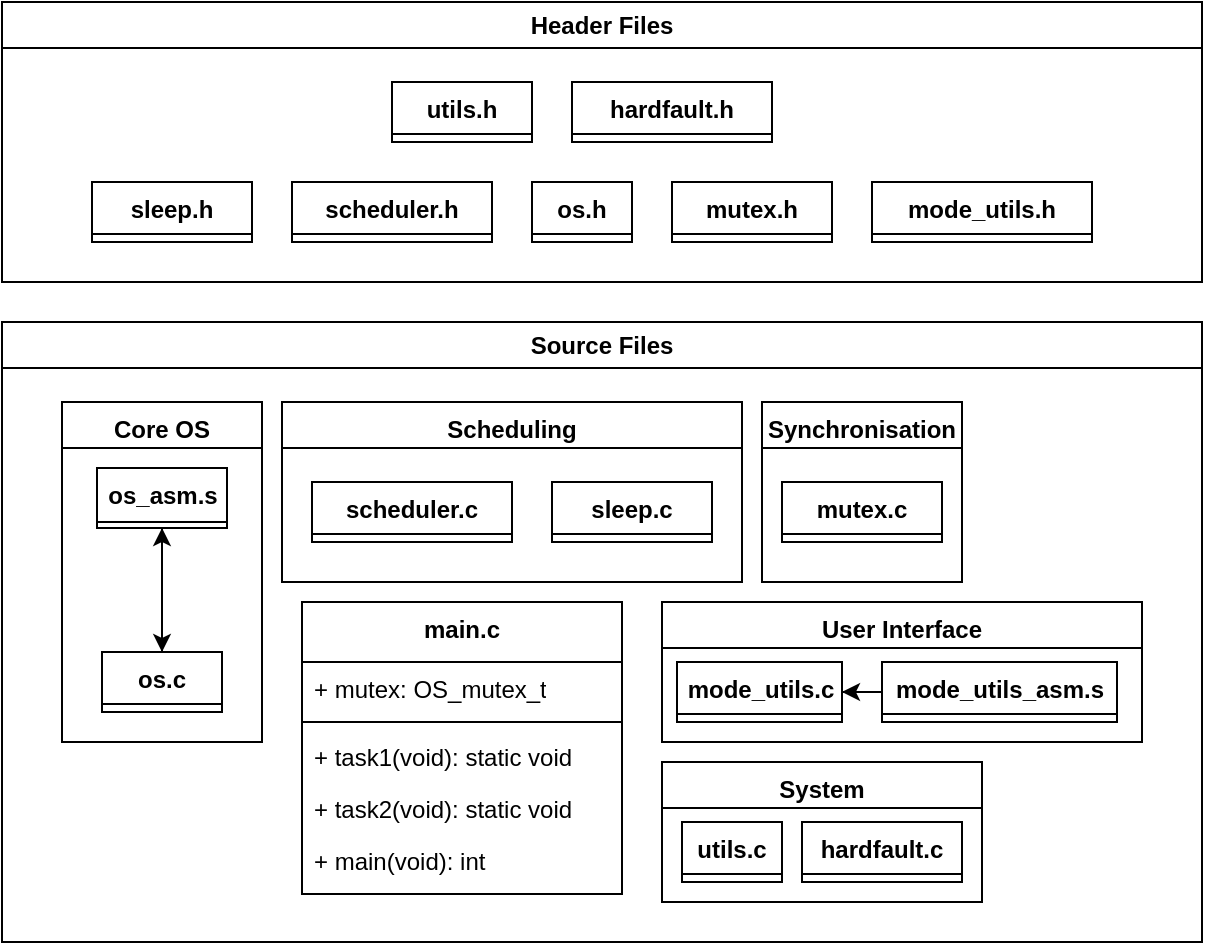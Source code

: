 <mxfile version="26.0.6">
  <diagram name="Page-1" id="c4acf3e9-155e-7222-9cf6-157b1a14988f">
    <mxGraphModel dx="168" dy="622" grid="1" gridSize="10" guides="1" tooltips="1" connect="1" arrows="1" fold="1" page="1" pageScale="1" pageWidth="850" pageHeight="1100" background="none" math="0" shadow="0">
      <root>
        <mxCell id="0" />
        <mxCell id="1" parent="0" />
        <mxCell id="zTwoh0Io31YvO2Zmua4J-13" value="Header Files" style="swimlane;whiteSpace=wrap;html=1;" vertex="1" parent="1">
          <mxGeometry x="880" y="40" width="600" height="140" as="geometry" />
        </mxCell>
        <mxCell id="zTwoh0Io31YvO2Zmua4J-14" value="os.h" style="swimlane;fontStyle=1;align=center;verticalAlign=top;childLayout=stackLayout;horizontal=1;startSize=26;horizontalStack=0;resizeParent=1;resizeParentMax=0;resizeLast=0;collapsible=1;marginBottom=0;whiteSpace=wrap;html=1;" vertex="1" collapsed="1" parent="zTwoh0Io31YvO2Zmua4J-13">
          <mxGeometry x="265" y="90" width="50" height="30" as="geometry">
            <mxRectangle x="130" y="130" width="160" height="120" as="alternateBounds" />
          </mxGeometry>
        </mxCell>
        <mxCell id="zTwoh0Io31YvO2Zmua4J-15" value="+ typedef: type" style="text;strokeColor=none;fillColor=none;align=left;verticalAlign=top;spacingLeft=4;spacingRight=4;overflow=hidden;rotatable=0;points=[[0,0.5],[1,0.5]];portConstraint=eastwest;whiteSpace=wrap;html=1;" vertex="1" parent="zTwoh0Io31YvO2Zmua4J-14">
          <mxGeometry y="26" width="160" height="26" as="geometry" />
        </mxCell>
        <mxCell id="zTwoh0Io31YvO2Zmua4J-16" value="" style="line;strokeWidth=1;fillColor=none;align=left;verticalAlign=middle;spacingTop=-1;spacingLeft=3;spacingRight=3;rotatable=0;labelPosition=right;points=[];portConstraint=eastwest;strokeColor=inherit;" vertex="1" parent="zTwoh0Io31YvO2Zmua4J-14">
          <mxGeometry y="52" width="160" height="8" as="geometry" />
        </mxCell>
        <mxCell id="zTwoh0Io31YvO2Zmua4J-17" value="+ function(type): type" style="text;strokeColor=none;fillColor=none;align=left;verticalAlign=top;spacingLeft=4;spacingRight=4;overflow=hidden;rotatable=0;points=[[0,0.5],[1,0.5]];portConstraint=eastwest;whiteSpace=wrap;html=1;" vertex="1" parent="zTwoh0Io31YvO2Zmua4J-14">
          <mxGeometry y="60" width="160" height="26" as="geometry" />
        </mxCell>
        <mxCell id="zTwoh0Io31YvO2Zmua4J-18" value="" style="line;strokeWidth=1;fillColor=none;align=left;verticalAlign=middle;spacingTop=-1;spacingLeft=3;spacingRight=3;rotatable=0;labelPosition=right;points=[];portConstraint=eastwest;strokeColor=inherit;" vertex="1" parent="zTwoh0Io31YvO2Zmua4J-14">
          <mxGeometry y="86" width="160" height="8" as="geometry" />
        </mxCell>
        <mxCell id="zTwoh0Io31YvO2Zmua4J-19" value="+ macro: name" style="text;strokeColor=none;fillColor=none;align=left;verticalAlign=top;spacingLeft=4;spacingRight=4;overflow=hidden;rotatable=0;points=[[0,0.5],[1,0.5]];portConstraint=eastwest;whiteSpace=wrap;html=1;" vertex="1" parent="zTwoh0Io31YvO2Zmua4J-14">
          <mxGeometry y="94" width="160" height="26" as="geometry" />
        </mxCell>
        <mxCell id="zTwoh0Io31YvO2Zmua4J-20" value="sleep.h" style="swimlane;fontStyle=1;align=center;verticalAlign=top;childLayout=stackLayout;horizontal=1;startSize=26;horizontalStack=0;resizeParent=1;resizeParentMax=0;resizeLast=0;collapsible=1;marginBottom=0;whiteSpace=wrap;html=1;" vertex="1" collapsed="1" parent="zTwoh0Io31YvO2Zmua4J-13">
          <mxGeometry x="45" y="90" width="80" height="30" as="geometry">
            <mxRectangle x="320" y="130" width="160" height="120" as="alternateBounds" />
          </mxGeometry>
        </mxCell>
        <mxCell id="zTwoh0Io31YvO2Zmua4J-21" value="+ typedef: type" style="text;strokeColor=none;fillColor=none;align=left;verticalAlign=top;spacingLeft=4;spacingRight=4;overflow=hidden;rotatable=0;points=[[0,0.5],[1,0.5]];portConstraint=eastwest;whiteSpace=wrap;html=1;" vertex="1" parent="zTwoh0Io31YvO2Zmua4J-20">
          <mxGeometry y="26" width="160" height="26" as="geometry" />
        </mxCell>
        <mxCell id="zTwoh0Io31YvO2Zmua4J-22" value="" style="line;strokeWidth=1;fillColor=none;align=left;verticalAlign=middle;spacingTop=-1;spacingLeft=3;spacingRight=3;rotatable=0;labelPosition=right;points=[];portConstraint=eastwest;strokeColor=inherit;" vertex="1" parent="zTwoh0Io31YvO2Zmua4J-20">
          <mxGeometry y="52" width="160" height="8" as="geometry" />
        </mxCell>
        <mxCell id="zTwoh0Io31YvO2Zmua4J-23" value="+ function(type): type" style="text;strokeColor=none;fillColor=none;align=left;verticalAlign=top;spacingLeft=4;spacingRight=4;overflow=hidden;rotatable=0;points=[[0,0.5],[1,0.5]];portConstraint=eastwest;whiteSpace=wrap;html=1;" vertex="1" parent="zTwoh0Io31YvO2Zmua4J-20">
          <mxGeometry y="60" width="160" height="26" as="geometry" />
        </mxCell>
        <mxCell id="zTwoh0Io31YvO2Zmua4J-24" value="" style="line;strokeWidth=1;fillColor=none;align=left;verticalAlign=middle;spacingTop=-1;spacingLeft=3;spacingRight=3;rotatable=0;labelPosition=right;points=[];portConstraint=eastwest;strokeColor=inherit;" vertex="1" parent="zTwoh0Io31YvO2Zmua4J-20">
          <mxGeometry y="86" width="160" height="8" as="geometry" />
        </mxCell>
        <mxCell id="zTwoh0Io31YvO2Zmua4J-25" value="+ macro: name" style="text;strokeColor=none;fillColor=none;align=left;verticalAlign=top;spacingLeft=4;spacingRight=4;overflow=hidden;rotatable=0;points=[[0,0.5],[1,0.5]];portConstraint=eastwest;whiteSpace=wrap;html=1;" vertex="1" parent="zTwoh0Io31YvO2Zmua4J-20">
          <mxGeometry y="94" width="160" height="26" as="geometry" />
        </mxCell>
        <mxCell id="zTwoh0Io31YvO2Zmua4J-26" value="scheduler.h" style="swimlane;fontStyle=1;align=center;verticalAlign=top;childLayout=stackLayout;horizontal=1;startSize=26;horizontalStack=0;resizeParent=1;resizeParentMax=0;resizeLast=0;collapsible=1;marginBottom=0;whiteSpace=wrap;html=1;" vertex="1" collapsed="1" parent="zTwoh0Io31YvO2Zmua4J-13">
          <mxGeometry x="145" y="90" width="100" height="30" as="geometry">
            <mxRectangle x="20" y="30" width="160" height="120" as="alternateBounds" />
          </mxGeometry>
        </mxCell>
        <mxCell id="zTwoh0Io31YvO2Zmua4J-27" value="+ typedef: type" style="text;strokeColor=none;fillColor=none;align=left;verticalAlign=top;spacingLeft=4;spacingRight=4;overflow=hidden;rotatable=0;points=[[0,0.5],[1,0.5]];portConstraint=eastwest;whiteSpace=wrap;html=1;" vertex="1" parent="zTwoh0Io31YvO2Zmua4J-26">
          <mxGeometry y="26" width="160" height="26" as="geometry" />
        </mxCell>
        <mxCell id="zTwoh0Io31YvO2Zmua4J-28" value="" style="line;strokeWidth=1;fillColor=none;align=left;verticalAlign=middle;spacingTop=-1;spacingLeft=3;spacingRight=3;rotatable=0;labelPosition=right;points=[];portConstraint=eastwest;strokeColor=inherit;" vertex="1" parent="zTwoh0Io31YvO2Zmua4J-26">
          <mxGeometry y="52" width="160" height="8" as="geometry" />
        </mxCell>
        <mxCell id="zTwoh0Io31YvO2Zmua4J-29" value="+ function(type): type" style="text;strokeColor=none;fillColor=none;align=left;verticalAlign=top;spacingLeft=4;spacingRight=4;overflow=hidden;rotatable=0;points=[[0,0.5],[1,0.5]];portConstraint=eastwest;whiteSpace=wrap;html=1;" vertex="1" parent="zTwoh0Io31YvO2Zmua4J-26">
          <mxGeometry y="60" width="160" height="26" as="geometry" />
        </mxCell>
        <mxCell id="zTwoh0Io31YvO2Zmua4J-30" value="" style="line;strokeWidth=1;fillColor=none;align=left;verticalAlign=middle;spacingTop=-1;spacingLeft=3;spacingRight=3;rotatable=0;labelPosition=right;points=[];portConstraint=eastwest;strokeColor=inherit;" vertex="1" parent="zTwoh0Io31YvO2Zmua4J-26">
          <mxGeometry y="86" width="160" height="8" as="geometry" />
        </mxCell>
        <mxCell id="zTwoh0Io31YvO2Zmua4J-31" value="+ macro: name" style="text;strokeColor=none;fillColor=none;align=left;verticalAlign=top;spacingLeft=4;spacingRight=4;overflow=hidden;rotatable=0;points=[[0,0.5],[1,0.5]];portConstraint=eastwest;whiteSpace=wrap;html=1;" vertex="1" parent="zTwoh0Io31YvO2Zmua4J-26">
          <mxGeometry y="94" width="160" height="26" as="geometry" />
        </mxCell>
        <mxCell id="zTwoh0Io31YvO2Zmua4J-32" value="mutex.h" style="swimlane;fontStyle=1;align=center;verticalAlign=top;childLayout=stackLayout;horizontal=1;startSize=26;horizontalStack=0;resizeParent=1;resizeParentMax=0;resizeLast=0;collapsible=1;marginBottom=0;whiteSpace=wrap;html=1;" vertex="1" collapsed="1" parent="zTwoh0Io31YvO2Zmua4J-13">
          <mxGeometry x="335" y="90" width="80" height="30" as="geometry">
            <mxRectangle x="520" y="130" width="160" height="120" as="alternateBounds" />
          </mxGeometry>
        </mxCell>
        <mxCell id="zTwoh0Io31YvO2Zmua4J-33" value="+ typedef: type" style="text;strokeColor=none;fillColor=none;align=left;verticalAlign=top;spacingLeft=4;spacingRight=4;overflow=hidden;rotatable=0;points=[[0,0.5],[1,0.5]];portConstraint=eastwest;whiteSpace=wrap;html=1;" vertex="1" parent="zTwoh0Io31YvO2Zmua4J-32">
          <mxGeometry y="26" width="160" height="26" as="geometry" />
        </mxCell>
        <mxCell id="zTwoh0Io31YvO2Zmua4J-34" value="" style="line;strokeWidth=1;fillColor=none;align=left;verticalAlign=middle;spacingTop=-1;spacingLeft=3;spacingRight=3;rotatable=0;labelPosition=right;points=[];portConstraint=eastwest;strokeColor=inherit;" vertex="1" parent="zTwoh0Io31YvO2Zmua4J-32">
          <mxGeometry y="52" width="160" height="8" as="geometry" />
        </mxCell>
        <mxCell id="zTwoh0Io31YvO2Zmua4J-35" value="+ function(type): type" style="text;strokeColor=none;fillColor=none;align=left;verticalAlign=top;spacingLeft=4;spacingRight=4;overflow=hidden;rotatable=0;points=[[0,0.5],[1,0.5]];portConstraint=eastwest;whiteSpace=wrap;html=1;" vertex="1" parent="zTwoh0Io31YvO2Zmua4J-32">
          <mxGeometry y="60" width="160" height="26" as="geometry" />
        </mxCell>
        <mxCell id="zTwoh0Io31YvO2Zmua4J-36" value="" style="line;strokeWidth=1;fillColor=none;align=left;verticalAlign=middle;spacingTop=-1;spacingLeft=3;spacingRight=3;rotatable=0;labelPosition=right;points=[];portConstraint=eastwest;strokeColor=inherit;" vertex="1" parent="zTwoh0Io31YvO2Zmua4J-32">
          <mxGeometry y="86" width="160" height="8" as="geometry" />
        </mxCell>
        <mxCell id="zTwoh0Io31YvO2Zmua4J-37" value="+ macro: name" style="text;strokeColor=none;fillColor=none;align=left;verticalAlign=top;spacingLeft=4;spacingRight=4;overflow=hidden;rotatable=0;points=[[0,0.5],[1,0.5]];portConstraint=eastwest;whiteSpace=wrap;html=1;" vertex="1" parent="zTwoh0Io31YvO2Zmua4J-32">
          <mxGeometry y="94" width="160" height="26" as="geometry" />
        </mxCell>
        <mxCell id="zTwoh0Io31YvO2Zmua4J-38" value="mode_utils.h" style="swimlane;fontStyle=1;align=center;verticalAlign=top;childLayout=stackLayout;horizontal=1;startSize=26;horizontalStack=0;resizeParent=1;resizeParentMax=0;resizeLast=0;collapsible=1;marginBottom=0;whiteSpace=wrap;html=1;" vertex="1" collapsed="1" parent="zTwoh0Io31YvO2Zmua4J-13">
          <mxGeometry x="435" y="90" width="110" height="30" as="geometry">
            <mxRectangle x="40" y="49" width="160" height="120" as="alternateBounds" />
          </mxGeometry>
        </mxCell>
        <mxCell id="zTwoh0Io31YvO2Zmua4J-39" value="+ typedef: type" style="text;strokeColor=none;fillColor=none;align=left;verticalAlign=top;spacingLeft=4;spacingRight=4;overflow=hidden;rotatable=0;points=[[0,0.5],[1,0.5]];portConstraint=eastwest;whiteSpace=wrap;html=1;" vertex="1" parent="zTwoh0Io31YvO2Zmua4J-38">
          <mxGeometry y="26" width="160" height="26" as="geometry" />
        </mxCell>
        <mxCell id="zTwoh0Io31YvO2Zmua4J-40" value="" style="line;strokeWidth=1;fillColor=none;align=left;verticalAlign=middle;spacingTop=-1;spacingLeft=3;spacingRight=3;rotatable=0;labelPosition=right;points=[];portConstraint=eastwest;strokeColor=inherit;" vertex="1" parent="zTwoh0Io31YvO2Zmua4J-38">
          <mxGeometry y="52" width="160" height="8" as="geometry" />
        </mxCell>
        <mxCell id="zTwoh0Io31YvO2Zmua4J-41" value="+ function(type): type" style="text;strokeColor=none;fillColor=none;align=left;verticalAlign=top;spacingLeft=4;spacingRight=4;overflow=hidden;rotatable=0;points=[[0,0.5],[1,0.5]];portConstraint=eastwest;whiteSpace=wrap;html=1;" vertex="1" parent="zTwoh0Io31YvO2Zmua4J-38">
          <mxGeometry y="60" width="160" height="26" as="geometry" />
        </mxCell>
        <mxCell id="zTwoh0Io31YvO2Zmua4J-42" value="" style="line;strokeWidth=1;fillColor=none;align=left;verticalAlign=middle;spacingTop=-1;spacingLeft=3;spacingRight=3;rotatable=0;labelPosition=right;points=[];portConstraint=eastwest;strokeColor=inherit;" vertex="1" parent="zTwoh0Io31YvO2Zmua4J-38">
          <mxGeometry y="86" width="160" height="8" as="geometry" />
        </mxCell>
        <mxCell id="zTwoh0Io31YvO2Zmua4J-43" value="+ macro: name" style="text;strokeColor=none;fillColor=none;align=left;verticalAlign=top;spacingLeft=4;spacingRight=4;overflow=hidden;rotatable=0;points=[[0,0.5],[1,0.5]];portConstraint=eastwest;whiteSpace=wrap;html=1;" vertex="1" parent="zTwoh0Io31YvO2Zmua4J-38">
          <mxGeometry y="94" width="160" height="26" as="geometry" />
        </mxCell>
        <mxCell id="zTwoh0Io31YvO2Zmua4J-44" value="&lt;div&gt;&lt;span style=&quot;background-color: transparent; color: light-dark(rgb(0, 0, 0), rgb(255, 255, 255));&quot;&gt;utils.h&lt;/span&gt;&lt;/div&gt;" style="swimlane;fontStyle=1;align=center;verticalAlign=top;childLayout=stackLayout;horizontal=1;startSize=26;horizontalStack=0;resizeParent=1;resizeParentMax=0;resizeLast=0;collapsible=1;marginBottom=0;whiteSpace=wrap;html=1;" vertex="1" collapsed="1" parent="zTwoh0Io31YvO2Zmua4J-13">
          <mxGeometry x="195" y="40" width="70" height="30" as="geometry">
            <mxRectangle x="20" y="40" width="160" height="120" as="alternateBounds" />
          </mxGeometry>
        </mxCell>
        <mxCell id="zTwoh0Io31YvO2Zmua4J-45" value="+ typedef: type" style="text;strokeColor=none;fillColor=none;align=left;verticalAlign=top;spacingLeft=4;spacingRight=4;overflow=hidden;rotatable=0;points=[[0,0.5],[1,0.5]];portConstraint=eastwest;whiteSpace=wrap;html=1;" vertex="1" parent="zTwoh0Io31YvO2Zmua4J-44">
          <mxGeometry y="26" width="160" height="26" as="geometry" />
        </mxCell>
        <mxCell id="zTwoh0Io31YvO2Zmua4J-46" value="" style="line;strokeWidth=1;fillColor=none;align=left;verticalAlign=middle;spacingTop=-1;spacingLeft=3;spacingRight=3;rotatable=0;labelPosition=right;points=[];portConstraint=eastwest;strokeColor=inherit;" vertex="1" parent="zTwoh0Io31YvO2Zmua4J-44">
          <mxGeometry y="52" width="160" height="8" as="geometry" />
        </mxCell>
        <mxCell id="zTwoh0Io31YvO2Zmua4J-47" value="+ function(type): type" style="text;strokeColor=none;fillColor=none;align=left;verticalAlign=top;spacingLeft=4;spacingRight=4;overflow=hidden;rotatable=0;points=[[0,0.5],[1,0.5]];portConstraint=eastwest;whiteSpace=wrap;html=1;" vertex="1" parent="zTwoh0Io31YvO2Zmua4J-44">
          <mxGeometry y="60" width="160" height="26" as="geometry" />
        </mxCell>
        <mxCell id="zTwoh0Io31YvO2Zmua4J-48" value="" style="line;strokeWidth=1;fillColor=none;align=left;verticalAlign=middle;spacingTop=-1;spacingLeft=3;spacingRight=3;rotatable=0;labelPosition=right;points=[];portConstraint=eastwest;strokeColor=inherit;" vertex="1" parent="zTwoh0Io31YvO2Zmua4J-44">
          <mxGeometry y="86" width="160" height="8" as="geometry" />
        </mxCell>
        <mxCell id="zTwoh0Io31YvO2Zmua4J-49" value="+ macro: name" style="text;strokeColor=none;fillColor=none;align=left;verticalAlign=top;spacingLeft=4;spacingRight=4;overflow=hidden;rotatable=0;points=[[0,0.5],[1,0.5]];portConstraint=eastwest;whiteSpace=wrap;html=1;" vertex="1" parent="zTwoh0Io31YvO2Zmua4J-44">
          <mxGeometry y="94" width="160" height="26" as="geometry" />
        </mxCell>
        <mxCell id="zTwoh0Io31YvO2Zmua4J-50" value="&lt;div&gt;&lt;span style=&quot;background-color: transparent; color: light-dark(rgb(0, 0, 0), rgb(255, 255, 255));&quot;&gt;hardfault.h&lt;/span&gt;&lt;/div&gt;" style="swimlane;fontStyle=1;align=center;verticalAlign=top;childLayout=stackLayout;horizontal=1;startSize=26;horizontalStack=0;resizeParent=1;resizeParentMax=0;resizeLast=0;collapsible=1;marginBottom=0;whiteSpace=wrap;html=1;" vertex="1" collapsed="1" parent="zTwoh0Io31YvO2Zmua4J-13">
          <mxGeometry x="285" y="40" width="100" height="30" as="geometry">
            <mxRectangle x="210" y="40" width="160" height="120" as="alternateBounds" />
          </mxGeometry>
        </mxCell>
        <mxCell id="zTwoh0Io31YvO2Zmua4J-51" value="+ typedef: type" style="text;strokeColor=none;fillColor=none;align=left;verticalAlign=top;spacingLeft=4;spacingRight=4;overflow=hidden;rotatable=0;points=[[0,0.5],[1,0.5]];portConstraint=eastwest;whiteSpace=wrap;html=1;" vertex="1" parent="zTwoh0Io31YvO2Zmua4J-50">
          <mxGeometry y="26" width="160" height="26" as="geometry" />
        </mxCell>
        <mxCell id="zTwoh0Io31YvO2Zmua4J-52" value="" style="line;strokeWidth=1;fillColor=none;align=left;verticalAlign=middle;spacingTop=-1;spacingLeft=3;spacingRight=3;rotatable=0;labelPosition=right;points=[];portConstraint=eastwest;strokeColor=inherit;" vertex="1" parent="zTwoh0Io31YvO2Zmua4J-50">
          <mxGeometry y="52" width="160" height="8" as="geometry" />
        </mxCell>
        <mxCell id="zTwoh0Io31YvO2Zmua4J-53" value="+ function(type): type" style="text;strokeColor=none;fillColor=none;align=left;verticalAlign=top;spacingLeft=4;spacingRight=4;overflow=hidden;rotatable=0;points=[[0,0.5],[1,0.5]];portConstraint=eastwest;whiteSpace=wrap;html=1;" vertex="1" parent="zTwoh0Io31YvO2Zmua4J-50">
          <mxGeometry y="60" width="160" height="26" as="geometry" />
        </mxCell>
        <mxCell id="zTwoh0Io31YvO2Zmua4J-54" value="" style="line;strokeWidth=1;fillColor=none;align=left;verticalAlign=middle;spacingTop=-1;spacingLeft=3;spacingRight=3;rotatable=0;labelPosition=right;points=[];portConstraint=eastwest;strokeColor=inherit;" vertex="1" parent="zTwoh0Io31YvO2Zmua4J-50">
          <mxGeometry y="86" width="160" height="8" as="geometry" />
        </mxCell>
        <mxCell id="zTwoh0Io31YvO2Zmua4J-55" value="+ macro: name" style="text;strokeColor=none;fillColor=none;align=left;verticalAlign=top;spacingLeft=4;spacingRight=4;overflow=hidden;rotatable=0;points=[[0,0.5],[1,0.5]];portConstraint=eastwest;whiteSpace=wrap;html=1;" vertex="1" parent="zTwoh0Io31YvO2Zmua4J-50">
          <mxGeometry y="94" width="160" height="26" as="geometry" />
        </mxCell>
        <mxCell id="zTwoh0Io31YvO2Zmua4J-56" value="Source Files" style="swimlane;whiteSpace=wrap;html=1;" vertex="1" parent="1">
          <mxGeometry x="880" y="200" width="600" height="310" as="geometry" />
        </mxCell>
        <mxCell id="RpQdMugq_B-e_19SNzhJ-1" value="main.c" style="swimlane;fontStyle=1;align=center;verticalAlign=top;childLayout=stackLayout;horizontal=1;startSize=30;horizontalStack=0;resizeParent=1;resizeParentMax=0;resizeLast=0;collapsible=1;marginBottom=0;whiteSpace=wrap;html=1;" parent="zTwoh0Io31YvO2Zmua4J-56" vertex="1">
          <mxGeometry x="150" y="140" width="160" height="146" as="geometry" />
        </mxCell>
        <mxCell id="RpQdMugq_B-e_19SNzhJ-2" value="+ mutex: OS_mutex_t" style="text;strokeColor=none;fillColor=none;align=left;verticalAlign=top;spacingLeft=4;spacingRight=4;overflow=hidden;rotatable=0;points=[[0,0.5],[1,0.5]];portConstraint=eastwest;whiteSpace=wrap;html=1;" parent="RpQdMugq_B-e_19SNzhJ-1" vertex="1">
          <mxGeometry y="30" width="160" height="26" as="geometry" />
        </mxCell>
        <mxCell id="RpQdMugq_B-e_19SNzhJ-3" value="" style="line;strokeWidth=1;fillColor=none;align=left;verticalAlign=middle;spacingTop=-1;spacingLeft=3;spacingRight=3;rotatable=0;labelPosition=right;points=[];portConstraint=eastwest;strokeColor=inherit;" parent="RpQdMugq_B-e_19SNzhJ-1" vertex="1">
          <mxGeometry y="56" width="160" height="8" as="geometry" />
        </mxCell>
        <mxCell id="RpQdMugq_B-e_19SNzhJ-4" value="+ task1(void): static void" style="text;strokeColor=none;fillColor=none;align=left;verticalAlign=top;spacingLeft=4;spacingRight=4;overflow=hidden;rotatable=0;points=[[0,0.5],[1,0.5]];portConstraint=eastwest;whiteSpace=wrap;html=1;" parent="RpQdMugq_B-e_19SNzhJ-1" vertex="1">
          <mxGeometry y="64" width="160" height="26" as="geometry" />
        </mxCell>
        <mxCell id="RpQdMugq_B-e_19SNzhJ-15" value="+ task2(void): static void" style="text;strokeColor=none;fillColor=none;align=left;verticalAlign=top;spacingLeft=4;spacingRight=4;overflow=hidden;rotatable=0;points=[[0,0.5],[1,0.5]];portConstraint=eastwest;whiteSpace=wrap;html=1;" parent="RpQdMugq_B-e_19SNzhJ-1" vertex="1">
          <mxGeometry y="90" width="160" height="26" as="geometry" />
        </mxCell>
        <mxCell id="RpQdMugq_B-e_19SNzhJ-17" value="+ main(void): int" style="text;strokeColor=none;fillColor=none;align=left;verticalAlign=top;spacingLeft=4;spacingRight=4;overflow=hidden;rotatable=0;points=[[0,0.5],[1,0.5]];portConstraint=eastwest;whiteSpace=wrap;html=1;" parent="RpQdMugq_B-e_19SNzhJ-1" vertex="1">
          <mxGeometry y="116" width="160" height="30" as="geometry" />
        </mxCell>
        <mxCell id="RpQdMugq_B-e_19SNzhJ-87" value="Scheduling" style="swimlane;whiteSpace=wrap;html=1;strokeColor=default;align=center;verticalAlign=top;fontFamily=Helvetica;fontSize=12;fontColor=default;fontStyle=1;fillColor=default;" parent="zTwoh0Io31YvO2Zmua4J-56" vertex="1">
          <mxGeometry x="140" y="40" width="230" height="90" as="geometry" />
        </mxCell>
        <mxCell id="RpQdMugq_B-e_19SNzhJ-79" value="sleep.c" style="swimlane;fontStyle=1;align=center;verticalAlign=top;childLayout=stackLayout;horizontal=1;startSize=26;horizontalStack=0;resizeParent=1;resizeParentMax=0;resizeLast=0;collapsible=1;marginBottom=0;whiteSpace=wrap;html=1;" parent="RpQdMugq_B-e_19SNzhJ-87" vertex="1" collapsed="1">
          <mxGeometry x="135" y="40" width="80" height="30" as="geometry">
            <mxRectangle x="135" y="40" width="80" height="34" as="alternateBounds" />
          </mxGeometry>
        </mxCell>
        <mxCell id="RpQdMugq_B-e_19SNzhJ-144" value="scheduler.c" style="swimlane;fontStyle=1;align=center;verticalAlign=top;childLayout=stackLayout;horizontal=1;startSize=26;horizontalStack=0;resizeParent=1;resizeParentMax=0;resizeLast=0;collapsible=1;marginBottom=0;whiteSpace=wrap;html=1;" parent="RpQdMugq_B-e_19SNzhJ-87" vertex="1" collapsed="1">
          <mxGeometry x="15" y="40" width="100" height="30" as="geometry">
            <mxRectangle x="15" y="40" width="100" height="34" as="alternateBounds" />
          </mxGeometry>
        </mxCell>
        <mxCell id="RpQdMugq_B-e_19SNzhJ-88" value="Synchronisation" style="swimlane;whiteSpace=wrap;html=1;strokeColor=default;align=center;verticalAlign=top;fontFamily=Helvetica;fontSize=12;fontColor=default;fontStyle=1;fillColor=default;" parent="zTwoh0Io31YvO2Zmua4J-56" vertex="1">
          <mxGeometry x="380" y="40" width="100" height="90" as="geometry">
            <mxRectangle x="490" y="80" width="130" height="30" as="alternateBounds" />
          </mxGeometry>
        </mxCell>
        <mxCell id="RpQdMugq_B-e_19SNzhJ-155" value="mutex.c" style="swimlane;fontStyle=1;align=center;verticalAlign=top;childLayout=stackLayout;horizontal=1;startSize=26;horizontalStack=0;resizeParent=1;resizeParentMax=0;resizeLast=0;collapsible=1;marginBottom=0;whiteSpace=wrap;html=1;" parent="RpQdMugq_B-e_19SNzhJ-88" vertex="1" collapsed="1">
          <mxGeometry x="10" y="40" width="80" height="30" as="geometry">
            <mxRectangle x="520" y="130" width="160" height="120" as="alternateBounds" />
          </mxGeometry>
        </mxCell>
        <mxCell id="RpQdMugq_B-e_19SNzhJ-156" value="+ typedef: type" style="text;strokeColor=none;fillColor=none;align=left;verticalAlign=top;spacingLeft=4;spacingRight=4;overflow=hidden;rotatable=0;points=[[0,0.5],[1,0.5]];portConstraint=eastwest;whiteSpace=wrap;html=1;" parent="RpQdMugq_B-e_19SNzhJ-155" vertex="1">
          <mxGeometry y="26" width="160" height="26" as="geometry" />
        </mxCell>
        <mxCell id="RpQdMugq_B-e_19SNzhJ-157" value="" style="line;strokeWidth=1;fillColor=none;align=left;verticalAlign=middle;spacingTop=-1;spacingLeft=3;spacingRight=3;rotatable=0;labelPosition=right;points=[];portConstraint=eastwest;strokeColor=inherit;" parent="RpQdMugq_B-e_19SNzhJ-155" vertex="1">
          <mxGeometry y="52" width="160" height="8" as="geometry" />
        </mxCell>
        <mxCell id="RpQdMugq_B-e_19SNzhJ-158" value="+ function(type): type" style="text;strokeColor=none;fillColor=none;align=left;verticalAlign=top;spacingLeft=4;spacingRight=4;overflow=hidden;rotatable=0;points=[[0,0.5],[1,0.5]];portConstraint=eastwest;whiteSpace=wrap;html=1;" parent="RpQdMugq_B-e_19SNzhJ-155" vertex="1">
          <mxGeometry y="60" width="160" height="26" as="geometry" />
        </mxCell>
        <mxCell id="RpQdMugq_B-e_19SNzhJ-159" value="" style="line;strokeWidth=1;fillColor=none;align=left;verticalAlign=middle;spacingTop=-1;spacingLeft=3;spacingRight=3;rotatable=0;labelPosition=right;points=[];portConstraint=eastwest;strokeColor=inherit;" parent="RpQdMugq_B-e_19SNzhJ-155" vertex="1">
          <mxGeometry y="86" width="160" height="8" as="geometry" />
        </mxCell>
        <mxCell id="RpQdMugq_B-e_19SNzhJ-160" value="+ macro: name" style="text;strokeColor=none;fillColor=none;align=left;verticalAlign=top;spacingLeft=4;spacingRight=4;overflow=hidden;rotatable=0;points=[[0,0.5],[1,0.5]];portConstraint=eastwest;whiteSpace=wrap;html=1;" parent="RpQdMugq_B-e_19SNzhJ-155" vertex="1">
          <mxGeometry y="94" width="160" height="26" as="geometry" />
        </mxCell>
        <mxCell id="RpQdMugq_B-e_19SNzhJ-101" value="Core OS" style="swimlane;whiteSpace=wrap;html=1;strokeColor=default;align=center;verticalAlign=top;fontFamily=Helvetica;fontSize=12;fontColor=default;fontStyle=1;fillColor=default;" parent="zTwoh0Io31YvO2Zmua4J-56" vertex="1">
          <mxGeometry x="30" y="40" width="100" height="170" as="geometry" />
        </mxCell>
        <mxCell id="RpQdMugq_B-e_19SNzhJ-173" style="edgeStyle=orthogonalEdgeStyle;rounded=0;orthogonalLoop=1;jettySize=auto;html=1;entryX=0.5;entryY=1;entryDx=0;entryDy=0;fontFamily=Helvetica;fontSize=12;fontColor=default;fontStyle=1;" parent="RpQdMugq_B-e_19SNzhJ-101" source="RpQdMugq_B-e_19SNzhJ-168" target="RpQdMugq_B-e_19SNzhJ-170" edge="1">
          <mxGeometry relative="1" as="geometry" />
        </mxCell>
        <mxCell id="RpQdMugq_B-e_19SNzhJ-168" value="os.c" style="swimlane;fontStyle=1;align=center;verticalAlign=top;childLayout=stackLayout;horizontal=1;startSize=26;horizontalStack=0;resizeParent=1;resizeParentMax=0;resizeLast=0;collapsible=1;marginBottom=0;whiteSpace=wrap;html=1;" parent="RpQdMugq_B-e_19SNzhJ-101" vertex="1" collapsed="1">
          <mxGeometry x="20" y="125" width="60" height="30" as="geometry">
            <mxRectangle x="10" y="125" width="65" height="34" as="alternateBounds" />
          </mxGeometry>
        </mxCell>
        <mxCell id="RpQdMugq_B-e_19SNzhJ-172" style="edgeStyle=orthogonalEdgeStyle;rounded=0;orthogonalLoop=1;jettySize=auto;html=1;entryX=0.5;entryY=0;entryDx=0;entryDy=0;fontFamily=Helvetica;fontSize=12;fontColor=default;fontStyle=1;" parent="RpQdMugq_B-e_19SNzhJ-101" source="RpQdMugq_B-e_19SNzhJ-170" target="RpQdMugq_B-e_19SNzhJ-168" edge="1">
          <mxGeometry relative="1" as="geometry">
            <Array as="points">
              <mxPoint x="50" y="125" />
            </Array>
          </mxGeometry>
        </mxCell>
        <mxCell id="RpQdMugq_B-e_19SNzhJ-170" value="os_asm.s" style="swimlane;fontStyle=1;align=center;verticalAlign=top;childLayout=stackLayout;horizontal=1;startSize=27;horizontalStack=0;resizeParent=1;resizeParentMax=0;resizeLast=0;collapsible=1;marginBottom=0;whiteSpace=wrap;html=1;" parent="RpQdMugq_B-e_19SNzhJ-101" vertex="1" collapsed="1">
          <mxGeometry x="17.5" y="33" width="65" height="30" as="geometry">
            <mxRectangle x="10" y="33" width="65" height="37" as="alternateBounds" />
          </mxGeometry>
        </mxCell>
        <mxCell id="RpQdMugq_B-e_19SNzhJ-116" value="User Interface" style="swimlane;whiteSpace=wrap;html=1;strokeColor=default;align=center;verticalAlign=top;fontFamily=Helvetica;fontSize=12;fontColor=default;fontStyle=1;fillColor=default;" parent="zTwoh0Io31YvO2Zmua4J-56" vertex="1">
          <mxGeometry x="330" y="140" width="240" height="70" as="geometry">
            <mxRectangle x="1190" y="300" width="120" height="30" as="alternateBounds" />
          </mxGeometry>
        </mxCell>
        <mxCell id="RpQdMugq_B-e_19SNzhJ-151" value="mode_utils.c" style="swimlane;fontStyle=1;align=center;verticalAlign=top;childLayout=stackLayout;horizontal=1;startSize=26;horizontalStack=0;resizeParent=1;resizeParentMax=0;resizeLast=0;collapsible=1;marginBottom=0;whiteSpace=wrap;html=1;" parent="RpQdMugq_B-e_19SNzhJ-116" vertex="1" collapsed="1">
          <mxGeometry x="7.5" y="30" width="82.5" height="30" as="geometry">
            <mxRectangle x="7.5" y="30" width="110" height="30" as="alternateBounds" />
          </mxGeometry>
        </mxCell>
        <mxCell id="RpQdMugq_B-e_19SNzhJ-167" style="edgeStyle=orthogonalEdgeStyle;rounded=0;orthogonalLoop=1;jettySize=auto;html=1;entryX=1;entryY=0.5;entryDx=0;entryDy=0;fontFamily=Helvetica;fontSize=12;fontColor=default;fontStyle=1;" parent="RpQdMugq_B-e_19SNzhJ-116" source="RpQdMugq_B-e_19SNzhJ-164" target="RpQdMugq_B-e_19SNzhJ-151" edge="1">
          <mxGeometry relative="1" as="geometry" />
        </mxCell>
        <mxCell id="RpQdMugq_B-e_19SNzhJ-164" value="mode_utils_asm.s" style="swimlane;fontStyle=1;align=center;verticalAlign=top;childLayout=stackLayout;horizontal=1;startSize=26;horizontalStack=0;resizeParent=1;resizeParentMax=0;resizeLast=0;collapsible=1;marginBottom=0;whiteSpace=wrap;html=1;" parent="RpQdMugq_B-e_19SNzhJ-116" vertex="1" collapsed="1">
          <mxGeometry x="110" y="30" width="117.5" height="30" as="geometry">
            <mxRectangle x="152.5" y="30" width="130" height="30" as="alternateBounds" />
          </mxGeometry>
        </mxCell>
        <mxCell id="RpQdMugq_B-e_19SNzhJ-129" value="System" style="swimlane;whiteSpace=wrap;html=1;strokeColor=default;align=center;verticalAlign=top;fontFamily=Helvetica;fontSize=12;fontColor=default;fontStyle=1;fillColor=default;" parent="zTwoh0Io31YvO2Zmua4J-56" vertex="1">
          <mxGeometry x="330" y="220" width="160" height="70" as="geometry" />
        </mxCell>
        <mxCell id="RpQdMugq_B-e_19SNzhJ-130" value="&lt;div&gt;&lt;span style=&quot;background-color: transparent; color: light-dark(rgb(0, 0, 0), rgb(255, 255, 255));&quot;&gt;utils.c&lt;/span&gt;&lt;/div&gt;" style="swimlane;fontStyle=1;align=center;verticalAlign=top;childLayout=stackLayout;horizontal=1;startSize=26;horizontalStack=0;resizeParent=1;resizeParentMax=0;resizeLast=0;collapsible=1;marginBottom=0;whiteSpace=wrap;html=1;" parent="RpQdMugq_B-e_19SNzhJ-129" vertex="1" collapsed="1">
          <mxGeometry x="10" y="30" width="50" height="30" as="geometry">
            <mxRectangle x="20" y="40" width="160" height="120" as="alternateBounds" />
          </mxGeometry>
        </mxCell>
        <mxCell id="RpQdMugq_B-e_19SNzhJ-131" value="+ typedef: type" style="text;strokeColor=none;fillColor=none;align=left;verticalAlign=top;spacingLeft=4;spacingRight=4;overflow=hidden;rotatable=0;points=[[0,0.5],[1,0.5]];portConstraint=eastwest;whiteSpace=wrap;html=1;" parent="RpQdMugq_B-e_19SNzhJ-130" vertex="1">
          <mxGeometry y="26" width="160" height="26" as="geometry" />
        </mxCell>
        <mxCell id="RpQdMugq_B-e_19SNzhJ-132" value="" style="line;strokeWidth=1;fillColor=none;align=left;verticalAlign=middle;spacingTop=-1;spacingLeft=3;spacingRight=3;rotatable=0;labelPosition=right;points=[];portConstraint=eastwest;strokeColor=inherit;" parent="RpQdMugq_B-e_19SNzhJ-130" vertex="1">
          <mxGeometry y="52" width="160" height="8" as="geometry" />
        </mxCell>
        <mxCell id="RpQdMugq_B-e_19SNzhJ-133" value="+ function(type): type" style="text;strokeColor=none;fillColor=none;align=left;verticalAlign=top;spacingLeft=4;spacingRight=4;overflow=hidden;rotatable=0;points=[[0,0.5],[1,0.5]];portConstraint=eastwest;whiteSpace=wrap;html=1;" parent="RpQdMugq_B-e_19SNzhJ-130" vertex="1">
          <mxGeometry y="60" width="160" height="26" as="geometry" />
        </mxCell>
        <mxCell id="RpQdMugq_B-e_19SNzhJ-134" value="" style="line;strokeWidth=1;fillColor=none;align=left;verticalAlign=middle;spacingTop=-1;spacingLeft=3;spacingRight=3;rotatable=0;labelPosition=right;points=[];portConstraint=eastwest;strokeColor=inherit;" parent="RpQdMugq_B-e_19SNzhJ-130" vertex="1">
          <mxGeometry y="86" width="160" height="8" as="geometry" />
        </mxCell>
        <mxCell id="RpQdMugq_B-e_19SNzhJ-135" value="+ macro: name" style="text;strokeColor=none;fillColor=none;align=left;verticalAlign=top;spacingLeft=4;spacingRight=4;overflow=hidden;rotatable=0;points=[[0,0.5],[1,0.5]];portConstraint=eastwest;whiteSpace=wrap;html=1;" parent="RpQdMugq_B-e_19SNzhJ-130" vertex="1">
          <mxGeometry y="94" width="160" height="26" as="geometry" />
        </mxCell>
        <mxCell id="RpQdMugq_B-e_19SNzhJ-136" value="&lt;div&gt;&lt;span style=&quot;background-color: transparent; color: light-dark(rgb(0, 0, 0), rgb(255, 255, 255));&quot;&gt;hardfault.c&lt;/span&gt;&lt;/div&gt;" style="swimlane;fontStyle=1;align=center;verticalAlign=top;childLayout=stackLayout;horizontal=1;startSize=26;horizontalStack=0;resizeParent=1;resizeParentMax=0;resizeLast=0;collapsible=1;marginBottom=0;whiteSpace=wrap;html=1;" parent="RpQdMugq_B-e_19SNzhJ-129" vertex="1" collapsed="1">
          <mxGeometry x="70" y="30" width="80" height="30" as="geometry">
            <mxRectangle x="210" y="40" width="160" height="120" as="alternateBounds" />
          </mxGeometry>
        </mxCell>
        <mxCell id="RpQdMugq_B-e_19SNzhJ-137" value="+ typedef: type" style="text;strokeColor=none;fillColor=none;align=left;verticalAlign=top;spacingLeft=4;spacingRight=4;overflow=hidden;rotatable=0;points=[[0,0.5],[1,0.5]];portConstraint=eastwest;whiteSpace=wrap;html=1;" parent="RpQdMugq_B-e_19SNzhJ-136" vertex="1">
          <mxGeometry y="26" width="160" height="26" as="geometry" />
        </mxCell>
        <mxCell id="RpQdMugq_B-e_19SNzhJ-138" value="" style="line;strokeWidth=1;fillColor=none;align=left;verticalAlign=middle;spacingTop=-1;spacingLeft=3;spacingRight=3;rotatable=0;labelPosition=right;points=[];portConstraint=eastwest;strokeColor=inherit;" parent="RpQdMugq_B-e_19SNzhJ-136" vertex="1">
          <mxGeometry y="52" width="160" height="8" as="geometry" />
        </mxCell>
        <mxCell id="RpQdMugq_B-e_19SNzhJ-139" value="+ function(type): type" style="text;strokeColor=none;fillColor=none;align=left;verticalAlign=top;spacingLeft=4;spacingRight=4;overflow=hidden;rotatable=0;points=[[0,0.5],[1,0.5]];portConstraint=eastwest;whiteSpace=wrap;html=1;" parent="RpQdMugq_B-e_19SNzhJ-136" vertex="1">
          <mxGeometry y="60" width="160" height="26" as="geometry" />
        </mxCell>
        <mxCell id="RpQdMugq_B-e_19SNzhJ-140" value="" style="line;strokeWidth=1;fillColor=none;align=left;verticalAlign=middle;spacingTop=-1;spacingLeft=3;spacingRight=3;rotatable=0;labelPosition=right;points=[];portConstraint=eastwest;strokeColor=inherit;" parent="RpQdMugq_B-e_19SNzhJ-136" vertex="1">
          <mxGeometry y="86" width="160" height="8" as="geometry" />
        </mxCell>
        <mxCell id="RpQdMugq_B-e_19SNzhJ-141" value="+ macro: name" style="text;strokeColor=none;fillColor=none;align=left;verticalAlign=top;spacingLeft=4;spacingRight=4;overflow=hidden;rotatable=0;points=[[0,0.5],[1,0.5]];portConstraint=eastwest;whiteSpace=wrap;html=1;" parent="RpQdMugq_B-e_19SNzhJ-136" vertex="1">
          <mxGeometry y="94" width="160" height="26" as="geometry" />
        </mxCell>
      </root>
    </mxGraphModel>
  </diagram>
</mxfile>
